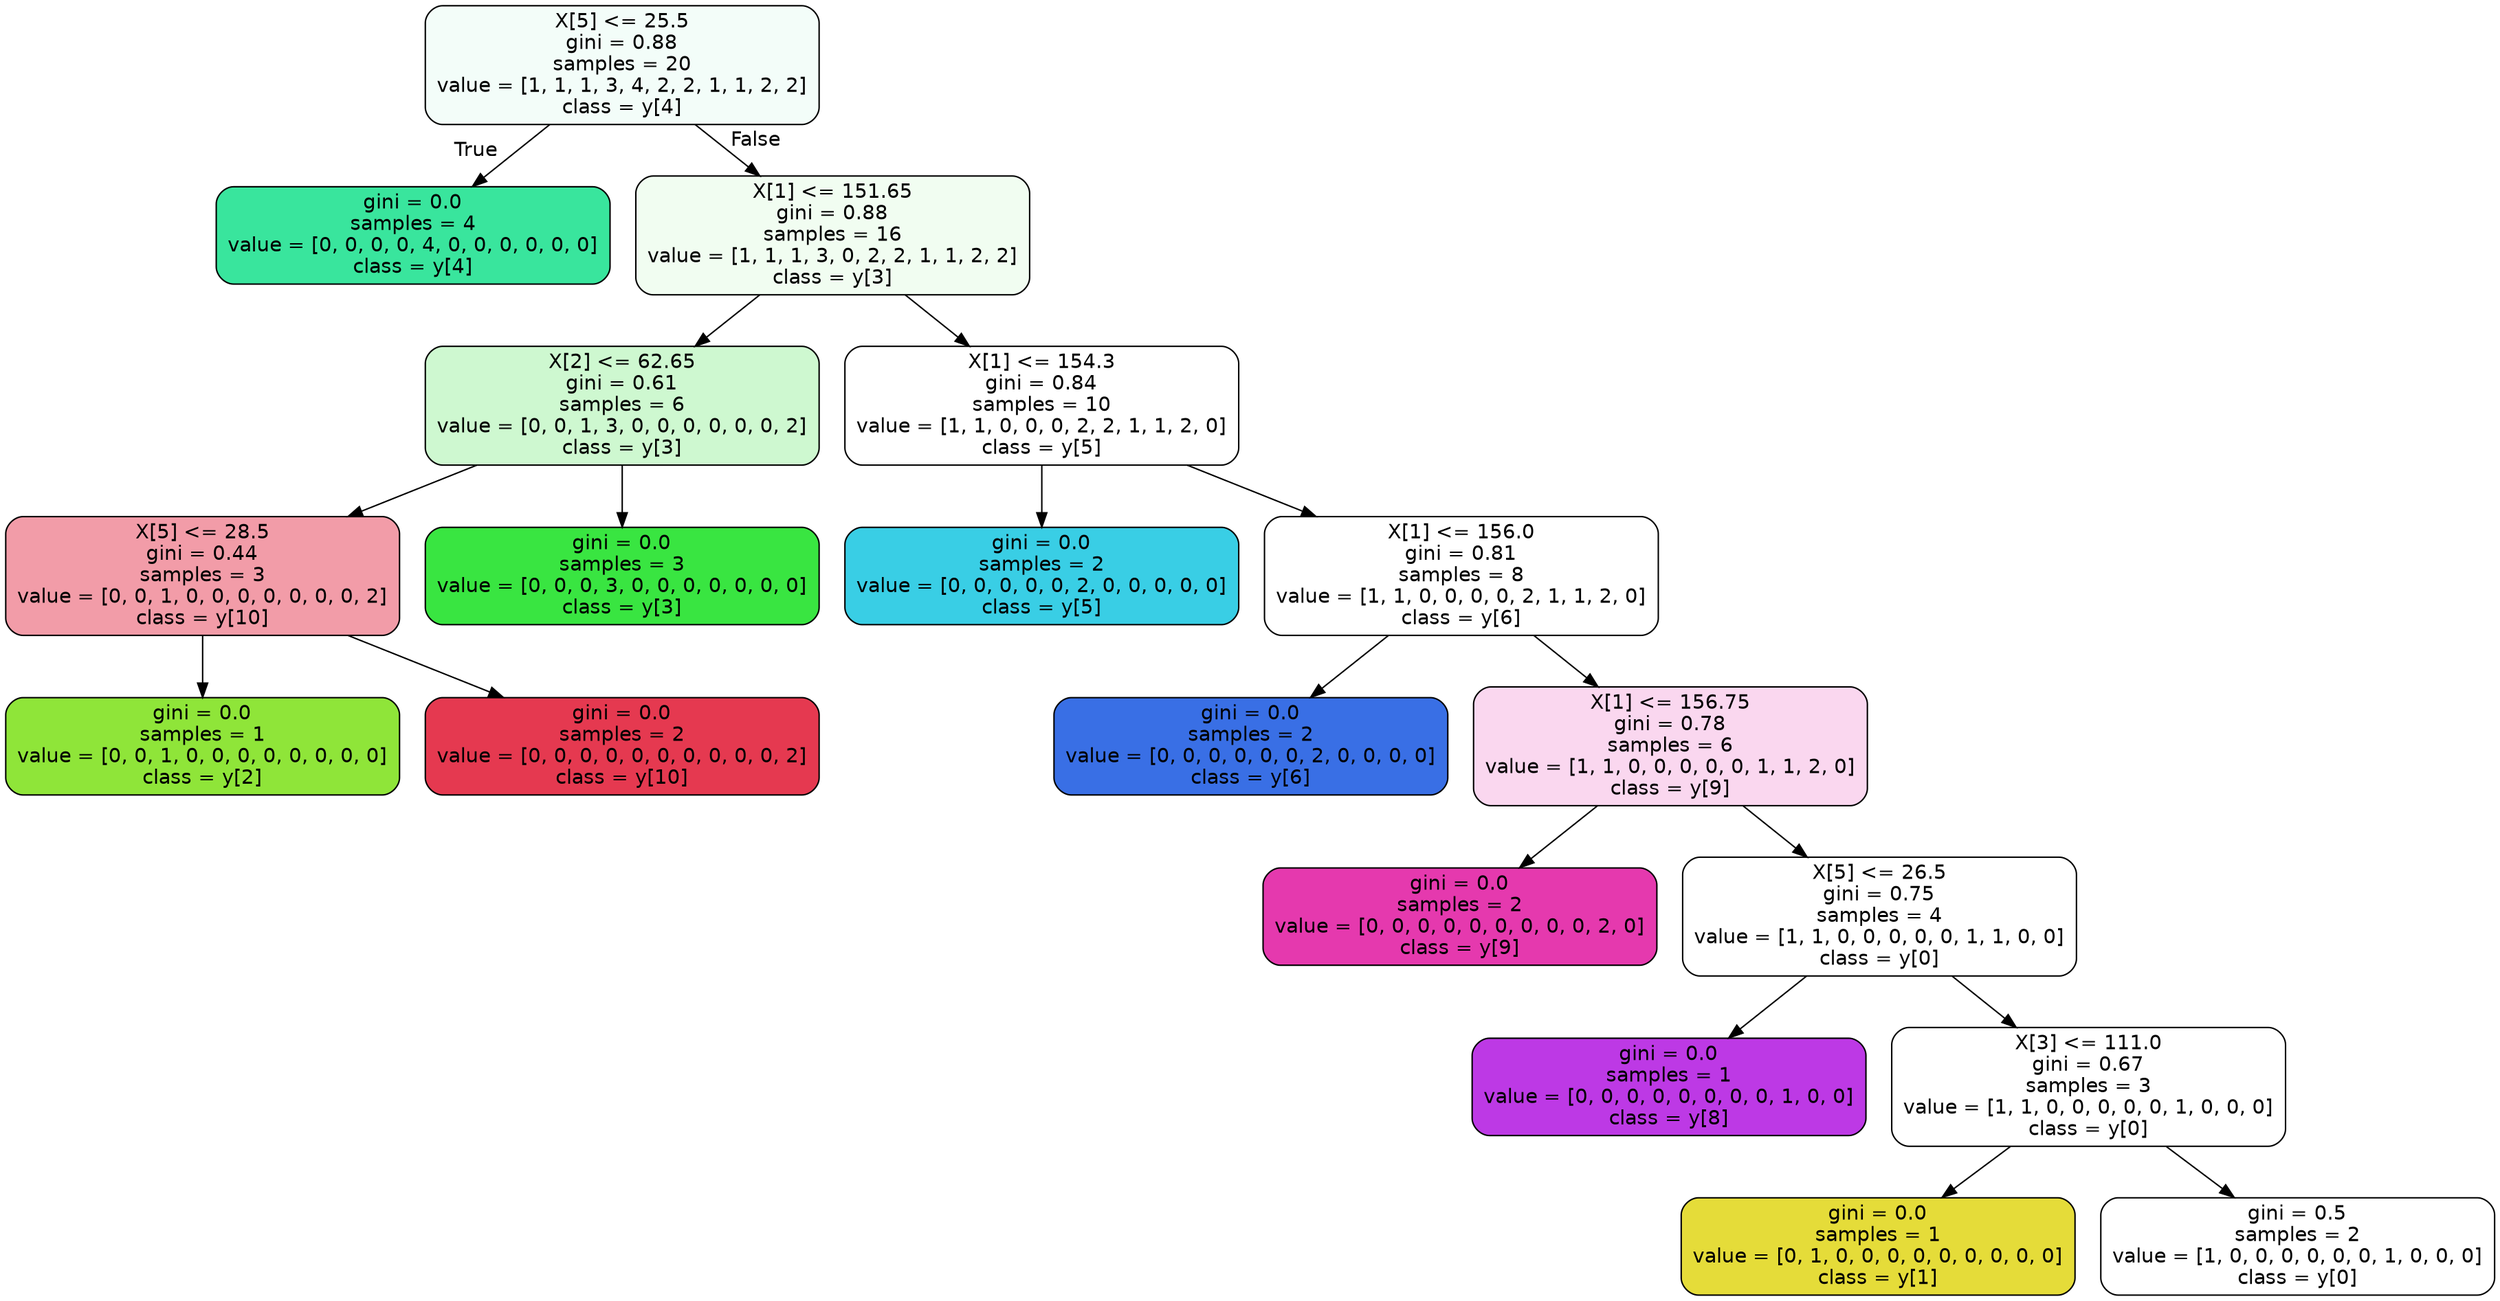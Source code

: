 digraph Tree {
node [shape=box, style="filled, rounded", color="black", fontname=helvetica] ;
edge [fontname=helvetica] ;
0 [label="X[5] <= 25.5\ngini = 0.88\nsamples = 20\nvalue = [1, 1, 1, 3, 4, 2, 2, 1, 1, 2, 2]\nclass = y[4]", fillcolor="#f3fdf9"] ;
1 [label="gini = 0.0\nsamples = 4\nvalue = [0, 0, 0, 0, 4, 0, 0, 0, 0, 0, 0]\nclass = y[4]", fillcolor="#39e59d"] ;
0 -> 1 [labeldistance=2.5, labelangle=45, headlabel="True"] ;
2 [label="X[1] <= 151.65\ngini = 0.88\nsamples = 16\nvalue = [1, 1, 1, 3, 0, 2, 2, 1, 1, 2, 2]\nclass = y[3]", fillcolor="#f1fdf1"] ;
0 -> 2 [labeldistance=2.5, labelangle=-45, headlabel="False"] ;
3 [label="X[2] <= 62.65\ngini = 0.61\nsamples = 6\nvalue = [0, 0, 1, 3, 0, 0, 0, 0, 0, 0, 2]\nclass = y[3]", fillcolor="#cef8d0"] ;
2 -> 3 ;
4 [label="X[5] <= 28.5\ngini = 0.44\nsamples = 3\nvalue = [0, 0, 1, 0, 0, 0, 0, 0, 0, 0, 2]\nclass = y[10]", fillcolor="#f29ca8"] ;
3 -> 4 ;
5 [label="gini = 0.0\nsamples = 1\nvalue = [0, 0, 1, 0, 0, 0, 0, 0, 0, 0, 0]\nclass = y[2]", fillcolor="#8fe539"] ;
4 -> 5 ;
6 [label="gini = 0.0\nsamples = 2\nvalue = [0, 0, 0, 0, 0, 0, 0, 0, 0, 0, 2]\nclass = y[10]", fillcolor="#e53950"] ;
4 -> 6 ;
7 [label="gini = 0.0\nsamples = 3\nvalue = [0, 0, 0, 3, 0, 0, 0, 0, 0, 0, 0]\nclass = y[3]", fillcolor="#39e541"] ;
3 -> 7 ;
8 [label="X[1] <= 154.3\ngini = 0.84\nsamples = 10\nvalue = [1, 1, 0, 0, 0, 2, 2, 1, 1, 2, 0]\nclass = y[5]", fillcolor="#ffffff"] ;
2 -> 8 ;
9 [label="gini = 0.0\nsamples = 2\nvalue = [0, 0, 0, 0, 0, 2, 0, 0, 0, 0, 0]\nclass = y[5]", fillcolor="#39cee5"] ;
8 -> 9 ;
10 [label="X[1] <= 156.0\ngini = 0.81\nsamples = 8\nvalue = [1, 1, 0, 0, 0, 0, 2, 1, 1, 2, 0]\nclass = y[6]", fillcolor="#ffffff"] ;
8 -> 10 ;
11 [label="gini = 0.0\nsamples = 2\nvalue = [0, 0, 0, 0, 0, 0, 2, 0, 0, 0, 0]\nclass = y[6]", fillcolor="#396fe5"] ;
10 -> 11 ;
12 [label="X[1] <= 156.75\ngini = 0.78\nsamples = 6\nvalue = [1, 1, 0, 0, 0, 0, 0, 1, 1, 2, 0]\nclass = y[9]", fillcolor="#fad7ef"] ;
10 -> 12 ;
13 [label="gini = 0.0\nsamples = 2\nvalue = [0, 0, 0, 0, 0, 0, 0, 0, 0, 2, 0]\nclass = y[9]", fillcolor="#e539ae"] ;
12 -> 13 ;
14 [label="X[5] <= 26.5\ngini = 0.75\nsamples = 4\nvalue = [1, 1, 0, 0, 0, 0, 0, 1, 1, 0, 0]\nclass = y[0]", fillcolor="#ffffff"] ;
12 -> 14 ;
15 [label="gini = 0.0\nsamples = 1\nvalue = [0, 0, 0, 0, 0, 0, 0, 0, 1, 0, 0]\nclass = y[8]", fillcolor="#bd39e5"] ;
14 -> 15 ;
16 [label="X[3] <= 111.0\ngini = 0.67\nsamples = 3\nvalue = [1, 1, 0, 0, 0, 0, 0, 1, 0, 0, 0]\nclass = y[0]", fillcolor="#ffffff"] ;
14 -> 16 ;
17 [label="gini = 0.0\nsamples = 1\nvalue = [0, 1, 0, 0, 0, 0, 0, 0, 0, 0, 0]\nclass = y[1]", fillcolor="#e5dc39"] ;
16 -> 17 ;
18 [label="gini = 0.5\nsamples = 2\nvalue = [1, 0, 0, 0, 0, 0, 0, 1, 0, 0, 0]\nclass = y[0]", fillcolor="#ffffff"] ;
16 -> 18 ;
}